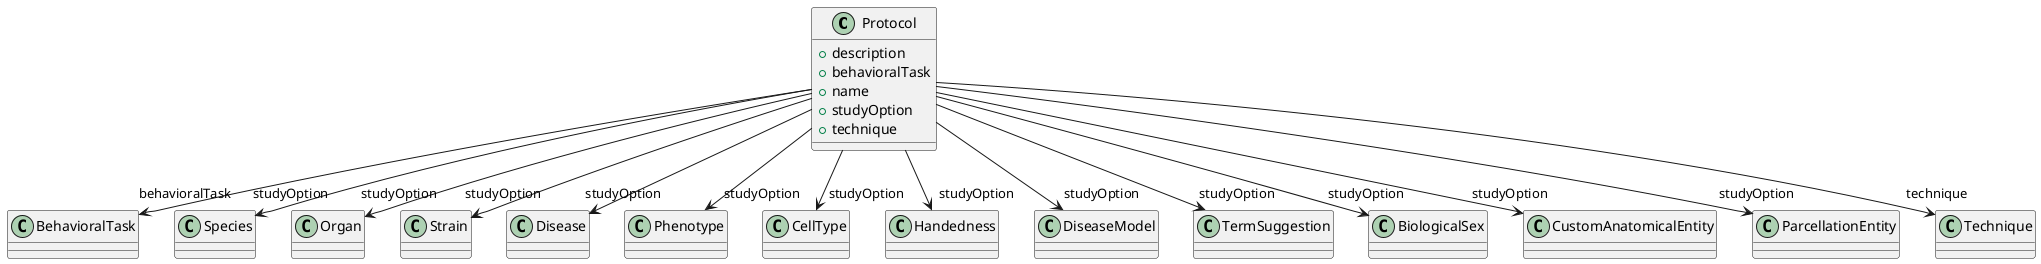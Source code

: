 @startuml
class Protocol {
+description
+behavioralTask
+name
+studyOption
+technique

}
Protocol -d-> "behavioralTask" BehavioralTask
Protocol -d-> "studyOption" Species
Protocol -d-> "studyOption" Organ
Protocol -d-> "studyOption" Strain
Protocol -d-> "studyOption" Disease
Protocol -d-> "studyOption" Phenotype
Protocol -d-> "studyOption" CellType
Protocol -d-> "studyOption" Handedness
Protocol -d-> "studyOption" DiseaseModel
Protocol -d-> "studyOption" TermSuggestion
Protocol -d-> "studyOption" BiologicalSex
Protocol -d-> "studyOption" CustomAnatomicalEntity
Protocol -d-> "studyOption" ParcellationEntity
Protocol -d-> "technique" Technique

@enduml